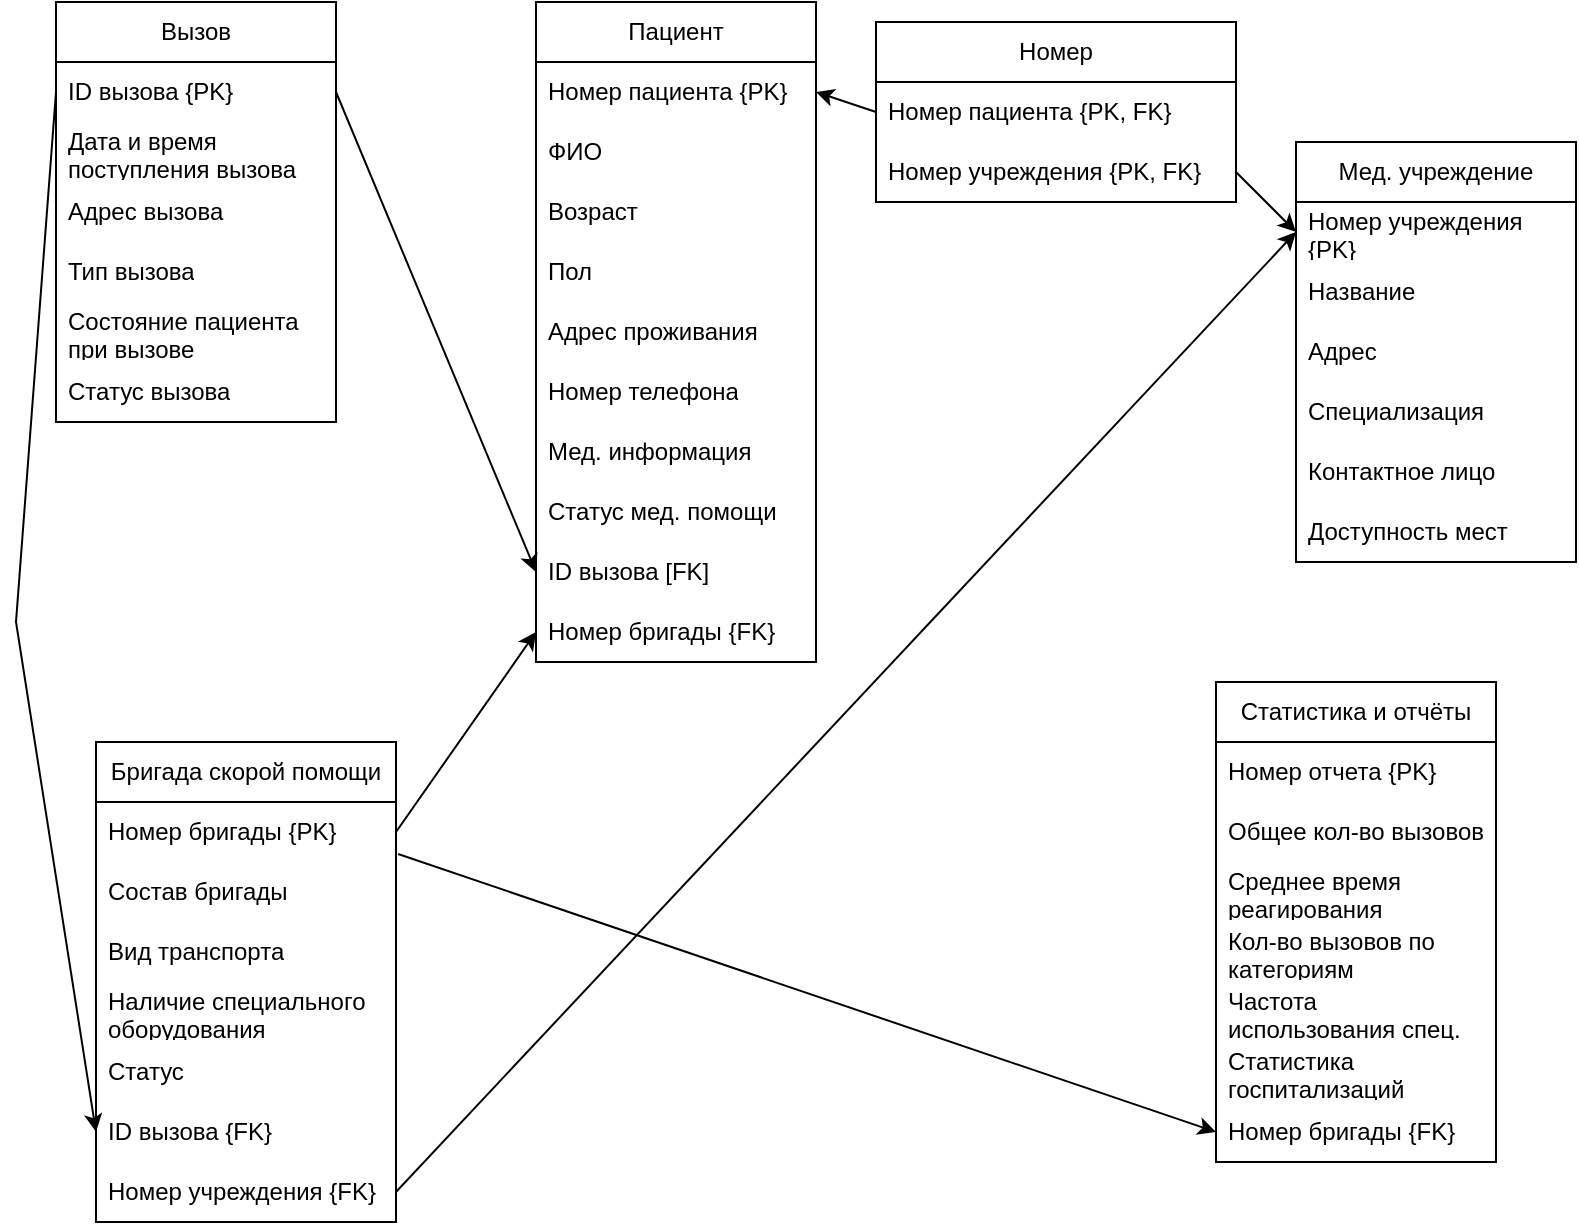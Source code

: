 <mxfile version="24.7.16">
  <diagram name="Страница — 1" id="pfIR4W9nzXt2r0haqiC9">
    <mxGraphModel dx="1200" dy="642" grid="1" gridSize="10" guides="1" tooltips="1" connect="1" arrows="1" fold="1" page="1" pageScale="1" pageWidth="827" pageHeight="1169" math="0" shadow="0">
      <root>
        <mxCell id="0" />
        <mxCell id="1" parent="0" />
        <mxCell id="OLFtVjzNPOQn5bA54bC7-1" value="Вызов" style="swimlane;fontStyle=0;childLayout=stackLayout;horizontal=1;startSize=30;horizontalStack=0;resizeParent=1;resizeParentMax=0;resizeLast=0;collapsible=1;marginBottom=0;whiteSpace=wrap;html=1;" parent="1" vertex="1">
          <mxGeometry x="40" y="10" width="140" height="210" as="geometry" />
        </mxCell>
        <mxCell id="OLFtVjzNPOQn5bA54bC7-2" value="ID вызова {PK}" style="text;strokeColor=none;fillColor=none;align=left;verticalAlign=middle;spacingLeft=4;spacingRight=4;overflow=hidden;points=[[0,0.5],[1,0.5]];portConstraint=eastwest;rotatable=0;whiteSpace=wrap;html=1;" parent="OLFtVjzNPOQn5bA54bC7-1" vertex="1">
          <mxGeometry y="30" width="140" height="30" as="geometry" />
        </mxCell>
        <mxCell id="OLFtVjzNPOQn5bA54bC7-3" value="Дата и время поступления вызова" style="text;strokeColor=none;fillColor=none;align=left;verticalAlign=middle;spacingLeft=4;spacingRight=4;overflow=hidden;points=[[0,0.5],[1,0.5]];portConstraint=eastwest;rotatable=0;whiteSpace=wrap;html=1;" parent="OLFtVjzNPOQn5bA54bC7-1" vertex="1">
          <mxGeometry y="60" width="140" height="30" as="geometry" />
        </mxCell>
        <mxCell id="OLFtVjzNPOQn5bA54bC7-4" value="Адрес вызова" style="text;strokeColor=none;fillColor=none;align=left;verticalAlign=middle;spacingLeft=4;spacingRight=4;overflow=hidden;points=[[0,0.5],[1,0.5]];portConstraint=eastwest;rotatable=0;whiteSpace=wrap;html=1;" parent="OLFtVjzNPOQn5bA54bC7-1" vertex="1">
          <mxGeometry y="90" width="140" height="30" as="geometry" />
        </mxCell>
        <mxCell id="OLFtVjzNPOQn5bA54bC7-5" value="Тип вызова" style="text;strokeColor=none;fillColor=none;align=left;verticalAlign=middle;spacingLeft=4;spacingRight=4;overflow=hidden;points=[[0,0.5],[1,0.5]];portConstraint=eastwest;rotatable=0;whiteSpace=wrap;html=1;" parent="OLFtVjzNPOQn5bA54bC7-1" vertex="1">
          <mxGeometry y="120" width="140" height="30" as="geometry" />
        </mxCell>
        <mxCell id="OLFtVjzNPOQn5bA54bC7-6" value="Состояние пациента при вызове" style="text;strokeColor=none;fillColor=none;align=left;verticalAlign=middle;spacingLeft=4;spacingRight=4;overflow=hidden;points=[[0,0.5],[1,0.5]];portConstraint=eastwest;rotatable=0;whiteSpace=wrap;html=1;" parent="OLFtVjzNPOQn5bA54bC7-1" vertex="1">
          <mxGeometry y="150" width="140" height="30" as="geometry" />
        </mxCell>
        <mxCell id="OLFtVjzNPOQn5bA54bC7-7" value="Статус вызова" style="text;strokeColor=none;fillColor=none;align=left;verticalAlign=middle;spacingLeft=4;spacingRight=4;overflow=hidden;points=[[0,0.5],[1,0.5]];portConstraint=eastwest;rotatable=0;whiteSpace=wrap;html=1;" parent="OLFtVjzNPOQn5bA54bC7-1" vertex="1">
          <mxGeometry y="180" width="140" height="30" as="geometry" />
        </mxCell>
        <mxCell id="OLFtVjzNPOQn5bA54bC7-8" value="Пациент" style="swimlane;fontStyle=0;childLayout=stackLayout;horizontal=1;startSize=30;horizontalStack=0;resizeParent=1;resizeParentMax=0;resizeLast=0;collapsible=1;marginBottom=0;whiteSpace=wrap;html=1;" parent="1" vertex="1">
          <mxGeometry x="280" y="10" width="140" height="330" as="geometry" />
        </mxCell>
        <mxCell id="OLFtVjzNPOQn5bA54bC7-30" value="Номер пациента {PK}" style="text;strokeColor=none;fillColor=none;align=left;verticalAlign=middle;spacingLeft=4;spacingRight=4;overflow=hidden;points=[[0,0.5],[1,0.5]];portConstraint=eastwest;rotatable=0;whiteSpace=wrap;html=1;" parent="OLFtVjzNPOQn5bA54bC7-8" vertex="1">
          <mxGeometry y="30" width="140" height="30" as="geometry" />
        </mxCell>
        <mxCell id="OLFtVjzNPOQn5bA54bC7-9" value="ФИО" style="text;strokeColor=none;fillColor=none;align=left;verticalAlign=middle;spacingLeft=4;spacingRight=4;overflow=hidden;points=[[0,0.5],[1,0.5]];portConstraint=eastwest;rotatable=0;whiteSpace=wrap;html=1;" parent="OLFtVjzNPOQn5bA54bC7-8" vertex="1">
          <mxGeometry y="60" width="140" height="30" as="geometry" />
        </mxCell>
        <mxCell id="OLFtVjzNPOQn5bA54bC7-10" value="Возраст" style="text;strokeColor=none;fillColor=none;align=left;verticalAlign=middle;spacingLeft=4;spacingRight=4;overflow=hidden;points=[[0,0.5],[1,0.5]];portConstraint=eastwest;rotatable=0;whiteSpace=wrap;html=1;" parent="OLFtVjzNPOQn5bA54bC7-8" vertex="1">
          <mxGeometry y="90" width="140" height="30" as="geometry" />
        </mxCell>
        <mxCell id="OLFtVjzNPOQn5bA54bC7-11" value="Пол" style="text;strokeColor=none;fillColor=none;align=left;verticalAlign=middle;spacingLeft=4;spacingRight=4;overflow=hidden;points=[[0,0.5],[1,0.5]];portConstraint=eastwest;rotatable=0;whiteSpace=wrap;html=1;" parent="OLFtVjzNPOQn5bA54bC7-8" vertex="1">
          <mxGeometry y="120" width="140" height="30" as="geometry" />
        </mxCell>
        <mxCell id="OLFtVjzNPOQn5bA54bC7-12" value="Адрес проживания" style="text;strokeColor=none;fillColor=none;align=left;verticalAlign=middle;spacingLeft=4;spacingRight=4;overflow=hidden;points=[[0,0.5],[1,0.5]];portConstraint=eastwest;rotatable=0;whiteSpace=wrap;html=1;" parent="OLFtVjzNPOQn5bA54bC7-8" vertex="1">
          <mxGeometry y="150" width="140" height="30" as="geometry" />
        </mxCell>
        <mxCell id="OLFtVjzNPOQn5bA54bC7-13" value="Номер телефона" style="text;strokeColor=none;fillColor=none;align=left;verticalAlign=middle;spacingLeft=4;spacingRight=4;overflow=hidden;points=[[0,0.5],[1,0.5]];portConstraint=eastwest;rotatable=0;whiteSpace=wrap;html=1;" parent="OLFtVjzNPOQn5bA54bC7-8" vertex="1">
          <mxGeometry y="180" width="140" height="30" as="geometry" />
        </mxCell>
        <mxCell id="OLFtVjzNPOQn5bA54bC7-14" value="Мед. информация" style="text;strokeColor=none;fillColor=none;align=left;verticalAlign=middle;spacingLeft=4;spacingRight=4;overflow=hidden;points=[[0,0.5],[1,0.5]];portConstraint=eastwest;rotatable=0;whiteSpace=wrap;html=1;" parent="OLFtVjzNPOQn5bA54bC7-8" vertex="1">
          <mxGeometry y="210" width="140" height="30" as="geometry" />
        </mxCell>
        <mxCell id="OLFtVjzNPOQn5bA54bC7-16" value="Статус мед. помощи" style="text;strokeColor=none;fillColor=none;align=left;verticalAlign=middle;spacingLeft=4;spacingRight=4;overflow=hidden;points=[[0,0.5],[1,0.5]];portConstraint=eastwest;rotatable=0;whiteSpace=wrap;html=1;" parent="OLFtVjzNPOQn5bA54bC7-8" vertex="1">
          <mxGeometry y="240" width="140" height="30" as="geometry" />
        </mxCell>
        <mxCell id="OT7OU6LyWukCMa7hL1BC-1" value="ID вызова [FK]" style="text;strokeColor=none;fillColor=none;align=left;verticalAlign=middle;spacingLeft=4;spacingRight=4;overflow=hidden;points=[[0,0.5],[1,0.5]];portConstraint=eastwest;rotatable=0;whiteSpace=wrap;html=1;" vertex="1" parent="OLFtVjzNPOQn5bA54bC7-8">
          <mxGeometry y="270" width="140" height="30" as="geometry" />
        </mxCell>
        <mxCell id="OT7OU6LyWukCMa7hL1BC-22" value="Номер бригады {FK}" style="text;strokeColor=none;fillColor=none;align=left;verticalAlign=middle;spacingLeft=4;spacingRight=4;overflow=hidden;points=[[0,0.5],[1,0.5]];portConstraint=eastwest;rotatable=0;whiteSpace=wrap;html=1;" vertex="1" parent="OLFtVjzNPOQn5bA54bC7-8">
          <mxGeometry y="300" width="140" height="30" as="geometry" />
        </mxCell>
        <mxCell id="OLFtVjzNPOQn5bA54bC7-17" value="Бригада скорой помощи" style="swimlane;fontStyle=0;childLayout=stackLayout;horizontal=1;startSize=30;horizontalStack=0;resizeParent=1;resizeParentMax=0;resizeLast=0;collapsible=1;marginBottom=0;whiteSpace=wrap;html=1;" parent="1" vertex="1">
          <mxGeometry x="60" y="380" width="150" height="240" as="geometry" />
        </mxCell>
        <mxCell id="OLFtVjzNPOQn5bA54bC7-18" value="Номер бригады {PK}" style="text;strokeColor=none;fillColor=none;align=left;verticalAlign=middle;spacingLeft=4;spacingRight=4;overflow=hidden;points=[[0,0.5],[1,0.5]];portConstraint=eastwest;rotatable=0;whiteSpace=wrap;html=1;" parent="OLFtVjzNPOQn5bA54bC7-17" vertex="1">
          <mxGeometry y="30" width="150" height="30" as="geometry" />
        </mxCell>
        <mxCell id="OLFtVjzNPOQn5bA54bC7-19" value="Состав бригады" style="text;strokeColor=none;fillColor=none;align=left;verticalAlign=middle;spacingLeft=4;spacingRight=4;overflow=hidden;points=[[0,0.5],[1,0.5]];portConstraint=eastwest;rotatable=0;whiteSpace=wrap;html=1;" parent="OLFtVjzNPOQn5bA54bC7-17" vertex="1">
          <mxGeometry y="60" width="150" height="30" as="geometry" />
        </mxCell>
        <mxCell id="OLFtVjzNPOQn5bA54bC7-20" value="Вид транспорта" style="text;strokeColor=none;fillColor=none;align=left;verticalAlign=middle;spacingLeft=4;spacingRight=4;overflow=hidden;points=[[0,0.5],[1,0.5]];portConstraint=eastwest;rotatable=0;whiteSpace=wrap;html=1;" parent="OLFtVjzNPOQn5bA54bC7-17" vertex="1">
          <mxGeometry y="90" width="150" height="30" as="geometry" />
        </mxCell>
        <mxCell id="OLFtVjzNPOQn5bA54bC7-21" value="Наличие специального оборудования" style="text;strokeColor=none;fillColor=none;align=left;verticalAlign=middle;spacingLeft=4;spacingRight=4;overflow=hidden;points=[[0,0.5],[1,0.5]];portConstraint=eastwest;rotatable=0;whiteSpace=wrap;html=1;" parent="OLFtVjzNPOQn5bA54bC7-17" vertex="1">
          <mxGeometry y="120" width="150" height="30" as="geometry" />
        </mxCell>
        <mxCell id="OLFtVjzNPOQn5bA54bC7-22" value="Статус" style="text;strokeColor=none;fillColor=none;align=left;verticalAlign=middle;spacingLeft=4;spacingRight=4;overflow=hidden;points=[[0,0.5],[1,0.5]];portConstraint=eastwest;rotatable=0;whiteSpace=wrap;html=1;" parent="OLFtVjzNPOQn5bA54bC7-17" vertex="1">
          <mxGeometry y="150" width="150" height="30" as="geometry" />
        </mxCell>
        <mxCell id="OT7OU6LyWukCMa7hL1BC-13" value="ID вызова {FK}" style="text;strokeColor=none;fillColor=none;align=left;verticalAlign=middle;spacingLeft=4;spacingRight=4;overflow=hidden;points=[[0,0.5],[1,0.5]];portConstraint=eastwest;rotatable=0;whiteSpace=wrap;html=1;" vertex="1" parent="OLFtVjzNPOQn5bA54bC7-17">
          <mxGeometry y="180" width="150" height="30" as="geometry" />
        </mxCell>
        <mxCell id="OT7OU6LyWukCMa7hL1BC-21" value="Номер учреждения {FK}" style="text;strokeColor=none;fillColor=none;align=left;verticalAlign=middle;spacingLeft=4;spacingRight=4;overflow=hidden;points=[[0,0.5],[1,0.5]];portConstraint=eastwest;rotatable=0;whiteSpace=wrap;html=1;" vertex="1" parent="OLFtVjzNPOQn5bA54bC7-17">
          <mxGeometry y="210" width="150" height="30" as="geometry" />
        </mxCell>
        <mxCell id="OLFtVjzNPOQn5bA54bC7-23" value="Мед. учреждение" style="swimlane;fontStyle=0;childLayout=stackLayout;horizontal=1;startSize=30;horizontalStack=0;resizeParent=1;resizeParentMax=0;resizeLast=0;collapsible=1;marginBottom=0;whiteSpace=wrap;html=1;" parent="1" vertex="1">
          <mxGeometry x="660" y="80" width="140" height="210" as="geometry" />
        </mxCell>
        <mxCell id="OLFtVjzNPOQn5bA54bC7-29" value="Номер учреждения {PK}" style="text;strokeColor=none;fillColor=none;align=left;verticalAlign=middle;spacingLeft=4;spacingRight=4;overflow=hidden;points=[[0,0.5],[1,0.5]];portConstraint=eastwest;rotatable=0;whiteSpace=wrap;html=1;" parent="OLFtVjzNPOQn5bA54bC7-23" vertex="1">
          <mxGeometry y="30" width="140" height="30" as="geometry" />
        </mxCell>
        <mxCell id="OLFtVjzNPOQn5bA54bC7-24" value="Название" style="text;strokeColor=none;fillColor=none;align=left;verticalAlign=middle;spacingLeft=4;spacingRight=4;overflow=hidden;points=[[0,0.5],[1,0.5]];portConstraint=eastwest;rotatable=0;whiteSpace=wrap;html=1;" parent="OLFtVjzNPOQn5bA54bC7-23" vertex="1">
          <mxGeometry y="60" width="140" height="30" as="geometry" />
        </mxCell>
        <mxCell id="OLFtVjzNPOQn5bA54bC7-25" value="Адрес" style="text;strokeColor=none;fillColor=none;align=left;verticalAlign=middle;spacingLeft=4;spacingRight=4;overflow=hidden;points=[[0,0.5],[1,0.5]];portConstraint=eastwest;rotatable=0;whiteSpace=wrap;html=1;" parent="OLFtVjzNPOQn5bA54bC7-23" vertex="1">
          <mxGeometry y="90" width="140" height="30" as="geometry" />
        </mxCell>
        <mxCell id="OLFtVjzNPOQn5bA54bC7-26" value="Специализация" style="text;strokeColor=none;fillColor=none;align=left;verticalAlign=middle;spacingLeft=4;spacingRight=4;overflow=hidden;points=[[0,0.5],[1,0.5]];portConstraint=eastwest;rotatable=0;whiteSpace=wrap;html=1;" parent="OLFtVjzNPOQn5bA54bC7-23" vertex="1">
          <mxGeometry y="120" width="140" height="30" as="geometry" />
        </mxCell>
        <mxCell id="OLFtVjzNPOQn5bA54bC7-27" value="Контактное лицо" style="text;strokeColor=none;fillColor=none;align=left;verticalAlign=middle;spacingLeft=4;spacingRight=4;overflow=hidden;points=[[0,0.5],[1,0.5]];portConstraint=eastwest;rotatable=0;whiteSpace=wrap;html=1;" parent="OLFtVjzNPOQn5bA54bC7-23" vertex="1">
          <mxGeometry y="150" width="140" height="30" as="geometry" />
        </mxCell>
        <mxCell id="OLFtVjzNPOQn5bA54bC7-28" value="Доступность мест" style="text;strokeColor=none;fillColor=none;align=left;verticalAlign=middle;spacingLeft=4;spacingRight=4;overflow=hidden;points=[[0,0.5],[1,0.5]];portConstraint=eastwest;rotatable=0;whiteSpace=wrap;html=1;" parent="OLFtVjzNPOQn5bA54bC7-23" vertex="1">
          <mxGeometry y="180" width="140" height="30" as="geometry" />
        </mxCell>
        <mxCell id="OLFtVjzNPOQn5bA54bC7-31" value="Статистика и отчёты" style="swimlane;fontStyle=0;childLayout=stackLayout;horizontal=1;startSize=30;horizontalStack=0;resizeParent=1;resizeParentMax=0;resizeLast=0;collapsible=1;marginBottom=0;whiteSpace=wrap;html=1;" parent="1" vertex="1">
          <mxGeometry x="620" y="350" width="140" height="240" as="geometry" />
        </mxCell>
        <mxCell id="OLFtVjzNPOQn5bA54bC7-37" value="Номер отчета {PK}" style="text;strokeColor=none;fillColor=none;align=left;verticalAlign=middle;spacingLeft=4;spacingRight=4;overflow=hidden;points=[[0,0.5],[1,0.5]];portConstraint=eastwest;rotatable=0;whiteSpace=wrap;html=1;" parent="OLFtVjzNPOQn5bA54bC7-31" vertex="1">
          <mxGeometry y="30" width="140" height="30" as="geometry" />
        </mxCell>
        <mxCell id="OLFtVjzNPOQn5bA54bC7-32" value="Общее кол-во вызовов" style="text;strokeColor=none;fillColor=none;align=left;verticalAlign=middle;spacingLeft=4;spacingRight=4;overflow=hidden;points=[[0,0.5],[1,0.5]];portConstraint=eastwest;rotatable=0;whiteSpace=wrap;html=1;" parent="OLFtVjzNPOQn5bA54bC7-31" vertex="1">
          <mxGeometry y="60" width="140" height="30" as="geometry" />
        </mxCell>
        <mxCell id="OLFtVjzNPOQn5bA54bC7-33" value="Среднее время реагирования" style="text;strokeColor=none;fillColor=none;align=left;verticalAlign=middle;spacingLeft=4;spacingRight=4;overflow=hidden;points=[[0,0.5],[1,0.5]];portConstraint=eastwest;rotatable=0;whiteSpace=wrap;html=1;" parent="OLFtVjzNPOQn5bA54bC7-31" vertex="1">
          <mxGeometry y="90" width="140" height="30" as="geometry" />
        </mxCell>
        <mxCell id="OLFtVjzNPOQn5bA54bC7-34" value="Кол-во вызовов по категориям" style="text;strokeColor=none;fillColor=none;align=left;verticalAlign=middle;spacingLeft=4;spacingRight=4;overflow=hidden;points=[[0,0.5],[1,0.5]];portConstraint=eastwest;rotatable=0;whiteSpace=wrap;html=1;" parent="OLFtVjzNPOQn5bA54bC7-31" vertex="1">
          <mxGeometry y="120" width="140" height="30" as="geometry" />
        </mxCell>
        <mxCell id="OLFtVjzNPOQn5bA54bC7-35" value="Частота использования спец. оборудования" style="text;strokeColor=none;fillColor=none;align=left;verticalAlign=middle;spacingLeft=4;spacingRight=4;overflow=hidden;points=[[0,0.5],[1,0.5]];portConstraint=eastwest;rotatable=0;whiteSpace=wrap;html=1;" parent="OLFtVjzNPOQn5bA54bC7-31" vertex="1">
          <mxGeometry y="150" width="140" height="30" as="geometry" />
        </mxCell>
        <mxCell id="OLFtVjzNPOQn5bA54bC7-36" value="Статистика госпитализаций" style="text;strokeColor=none;fillColor=none;align=left;verticalAlign=middle;spacingLeft=4;spacingRight=4;overflow=hidden;points=[[0,0.5],[1,0.5]];portConstraint=eastwest;rotatable=0;whiteSpace=wrap;html=1;" parent="OLFtVjzNPOQn5bA54bC7-31" vertex="1">
          <mxGeometry y="180" width="140" height="30" as="geometry" />
        </mxCell>
        <mxCell id="OT7OU6LyWukCMa7hL1BC-3" value="Номер бригады {FK}" style="text;strokeColor=none;fillColor=none;align=left;verticalAlign=middle;spacingLeft=4;spacingRight=4;overflow=hidden;points=[[0,0.5],[1,0.5]];portConstraint=eastwest;rotatable=0;whiteSpace=wrap;html=1;" vertex="1" parent="OLFtVjzNPOQn5bA54bC7-31">
          <mxGeometry y="210" width="140" height="30" as="geometry" />
        </mxCell>
        <mxCell id="OT7OU6LyWukCMa7hL1BC-4" value="" style="endArrow=classic;html=1;rounded=0;exitX=1.007;exitY=0.867;exitDx=0;exitDy=0;exitPerimeter=0;entryX=0;entryY=0.5;entryDx=0;entryDy=0;" edge="1" parent="1" source="OLFtVjzNPOQn5bA54bC7-18" target="OT7OU6LyWukCMa7hL1BC-3">
          <mxGeometry width="50" height="50" relative="1" as="geometry">
            <mxPoint x="390" y="310" as="sourcePoint" />
            <mxPoint x="440" y="260" as="targetPoint" />
          </mxGeometry>
        </mxCell>
        <mxCell id="OT7OU6LyWukCMa7hL1BC-5" value="Номер" style="swimlane;fontStyle=0;childLayout=stackLayout;horizontal=1;startSize=30;horizontalStack=0;resizeParent=1;resizeParentMax=0;resizeLast=0;collapsible=1;marginBottom=0;whiteSpace=wrap;html=1;" vertex="1" parent="1">
          <mxGeometry x="450" y="20" width="180" height="90" as="geometry" />
        </mxCell>
        <mxCell id="OT7OU6LyWukCMa7hL1BC-6" value="Номер пациента {PK, FK}" style="text;strokeColor=none;fillColor=none;align=left;verticalAlign=middle;spacingLeft=4;spacingRight=4;overflow=hidden;points=[[0,0.5],[1,0.5]];portConstraint=eastwest;rotatable=0;whiteSpace=wrap;html=1;" vertex="1" parent="OT7OU6LyWukCMa7hL1BC-5">
          <mxGeometry y="30" width="180" height="30" as="geometry" />
        </mxCell>
        <mxCell id="OT7OU6LyWukCMa7hL1BC-7" value="Номер учреждения {PK, FK}&amp;nbsp;" style="text;strokeColor=none;fillColor=none;align=left;verticalAlign=middle;spacingLeft=4;spacingRight=4;overflow=hidden;points=[[0,0.5],[1,0.5]];portConstraint=eastwest;rotatable=0;whiteSpace=wrap;html=1;" vertex="1" parent="OT7OU6LyWukCMa7hL1BC-5">
          <mxGeometry y="60" width="180" height="30" as="geometry" />
        </mxCell>
        <mxCell id="OT7OU6LyWukCMa7hL1BC-10" value="" style="endArrow=classic;html=1;rounded=0;exitX=1;exitY=0.5;exitDx=0;exitDy=0;entryX=0;entryY=0.5;entryDx=0;entryDy=0;" edge="1" parent="1" source="OLFtVjzNPOQn5bA54bC7-2" target="OT7OU6LyWukCMa7hL1BC-1">
          <mxGeometry width="50" height="50" relative="1" as="geometry">
            <mxPoint x="450" y="270" as="sourcePoint" />
            <mxPoint x="500" y="220" as="targetPoint" />
          </mxGeometry>
        </mxCell>
        <mxCell id="OT7OU6LyWukCMa7hL1BC-11" value="" style="endArrow=classic;html=1;rounded=0;exitX=0;exitY=0.5;exitDx=0;exitDy=0;entryX=1;entryY=0.5;entryDx=0;entryDy=0;" edge="1" parent="1" source="OT7OU6LyWukCMa7hL1BC-6" target="OLFtVjzNPOQn5bA54bC7-30">
          <mxGeometry width="50" height="50" relative="1" as="geometry">
            <mxPoint x="450" y="270" as="sourcePoint" />
            <mxPoint x="500" y="220" as="targetPoint" />
          </mxGeometry>
        </mxCell>
        <mxCell id="OT7OU6LyWukCMa7hL1BC-12" value="" style="endArrow=classic;html=1;rounded=0;exitX=1;exitY=0.5;exitDx=0;exitDy=0;entryX=0;entryY=0.5;entryDx=0;entryDy=0;" edge="1" parent="1" source="OT7OU6LyWukCMa7hL1BC-7" target="OLFtVjzNPOQn5bA54bC7-29">
          <mxGeometry width="50" height="50" relative="1" as="geometry">
            <mxPoint x="450" y="270" as="sourcePoint" />
            <mxPoint x="500" y="220" as="targetPoint" />
          </mxGeometry>
        </mxCell>
        <mxCell id="OT7OU6LyWukCMa7hL1BC-15" value="" style="endArrow=classic;html=1;rounded=0;exitX=0;exitY=0.5;exitDx=0;exitDy=0;entryX=0;entryY=0.5;entryDx=0;entryDy=0;" edge="1" parent="1" source="OLFtVjzNPOQn5bA54bC7-2" target="OT7OU6LyWukCMa7hL1BC-13">
          <mxGeometry width="50" height="50" relative="1" as="geometry">
            <mxPoint x="450" y="360" as="sourcePoint" />
            <mxPoint x="500" y="310" as="targetPoint" />
            <Array as="points">
              <mxPoint x="20" y="320" />
            </Array>
          </mxGeometry>
        </mxCell>
        <mxCell id="OT7OU6LyWukCMa7hL1BC-23" value="" style="endArrow=classic;html=1;rounded=0;exitX=1;exitY=0.5;exitDx=0;exitDy=0;entryX=0;entryY=0.5;entryDx=0;entryDy=0;" edge="1" parent="1" source="OLFtVjzNPOQn5bA54bC7-18" target="OT7OU6LyWukCMa7hL1BC-22">
          <mxGeometry width="50" height="50" relative="1" as="geometry">
            <mxPoint x="450" y="360" as="sourcePoint" />
            <mxPoint x="500" y="310" as="targetPoint" />
          </mxGeometry>
        </mxCell>
        <mxCell id="OT7OU6LyWukCMa7hL1BC-24" value="" style="endArrow=classic;html=1;rounded=0;exitX=1;exitY=0.5;exitDx=0;exitDy=0;entryX=0;entryY=0.5;entryDx=0;entryDy=0;" edge="1" parent="1" source="OT7OU6LyWukCMa7hL1BC-21" target="OLFtVjzNPOQn5bA54bC7-29">
          <mxGeometry width="50" height="50" relative="1" as="geometry">
            <mxPoint x="450" y="360" as="sourcePoint" />
            <mxPoint x="500" y="310" as="targetPoint" />
          </mxGeometry>
        </mxCell>
      </root>
    </mxGraphModel>
  </diagram>
</mxfile>

